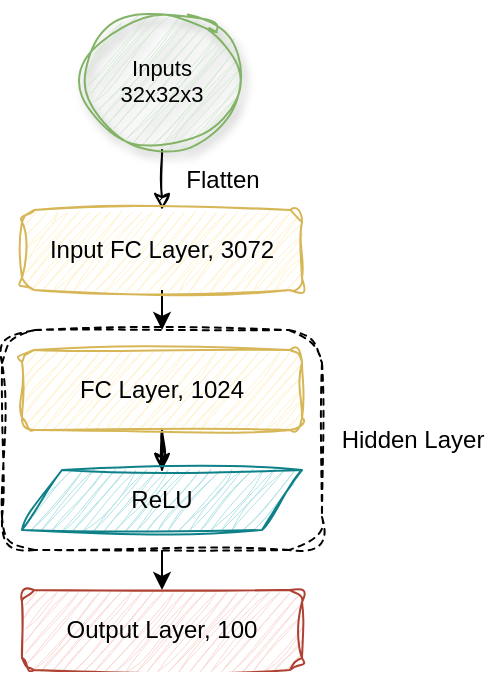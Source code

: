 <mxfile version="24.7.17" pages="6">
  <diagram name="Page-1" id="mhnzAAHJghrbsk7vaMki">
    <mxGraphModel dx="1434" dy="738" grid="1" gridSize="10" guides="1" tooltips="1" connect="1" arrows="1" fold="1" page="1" pageScale="1" pageWidth="827" pageHeight="1169" math="0" shadow="0">
      <root>
        <mxCell id="0" />
        <mxCell id="1" parent="0" />
        <mxCell id="brzPDGeTRpt98-VpQBwJ-2" style="edgeStyle=orthogonalEdgeStyle;rounded=0;orthogonalLoop=1;jettySize=auto;html=1;exitX=0.5;exitY=1;exitDx=0;exitDy=0;entryX=0.5;entryY=0;entryDx=0;entryDy=0;" edge="1" parent="1" source="O-0yg5kQhianNZ8MqX4f-13" target="O-0yg5kQhianNZ8MqX4f-4">
          <mxGeometry relative="1" as="geometry" />
        </mxCell>
        <mxCell id="O-0yg5kQhianNZ8MqX4f-13" value="" style="rounded=1;whiteSpace=wrap;html=1;dashed=1;sketch=1;curveFitting=1;jiggle=2;fillColor=none;" vertex="1" parent="1">
          <mxGeometry x="340" y="200" width="160" height="110" as="geometry" />
        </mxCell>
        <mxCell id="O-0yg5kQhianNZ8MqX4f-7" style="edgeStyle=orthogonalEdgeStyle;rounded=0;orthogonalLoop=1;jettySize=auto;html=1;exitX=0.5;exitY=1;exitDx=0;exitDy=0;entryX=0.5;entryY=0;entryDx=0;entryDy=0;sketch=1;curveFitting=1;jiggle=2;" edge="1" parent="1" source="O-0yg5kQhianNZ8MqX4f-1" target="O-0yg5kQhianNZ8MqX4f-2">
          <mxGeometry relative="1" as="geometry" />
        </mxCell>
        <mxCell id="O-0yg5kQhianNZ8MqX4f-1" value="&lt;font style=&quot;font-size: 11px;&quot;&gt;Inputs&lt;/font&gt;&lt;div style=&quot;font-size: 11px;&quot;&gt;&lt;font style=&quot;font-size: 11px;&quot;&gt;32x32x3&lt;/font&gt;&lt;/div&gt;" style="ellipse;whiteSpace=wrap;html=1;fillColor=#d5e8d4;strokeColor=#82b366;shadow=1;sketch=1;curveFitting=1;jiggle=2;" vertex="1" parent="1">
          <mxGeometry x="380" y="40" width="80" height="70" as="geometry" />
        </mxCell>
        <mxCell id="brzPDGeTRpt98-VpQBwJ-1" style="edgeStyle=orthogonalEdgeStyle;rounded=0;orthogonalLoop=1;jettySize=auto;html=1;exitX=0.5;exitY=1;exitDx=0;exitDy=0;entryX=0.5;entryY=0;entryDx=0;entryDy=0;" edge="1" parent="1" source="O-0yg5kQhianNZ8MqX4f-2" target="O-0yg5kQhianNZ8MqX4f-13">
          <mxGeometry relative="1" as="geometry" />
        </mxCell>
        <mxCell id="O-0yg5kQhianNZ8MqX4f-2" value="Input FC Layer,&amp;nbsp;&lt;span style=&quot;background-color: initial;&quot;&gt;3072&lt;/span&gt;" style="rounded=1;whiteSpace=wrap;html=1;fillColor=#fff2cc;strokeColor=#d6b656;glass=0;sketch=1;curveFitting=1;jiggle=2;" vertex="1" parent="1">
          <mxGeometry x="350" y="140" width="140" height="40" as="geometry" />
        </mxCell>
        <mxCell id="O-0yg5kQhianNZ8MqX4f-11" value="" style="edgeStyle=orthogonalEdgeStyle;rounded=0;orthogonalLoop=1;jettySize=auto;html=1;sketch=1;curveFitting=1;jiggle=2;" edge="1" parent="1" source="O-0yg5kQhianNZ8MqX4f-3" target="O-0yg5kQhianNZ8MqX4f-9">
          <mxGeometry relative="1" as="geometry" />
        </mxCell>
        <mxCell id="O-0yg5kQhianNZ8MqX4f-3" value="FC Layer,&amp;nbsp;&lt;span style=&quot;background-color: initial;&quot;&gt;1024&lt;/span&gt;" style="rounded=1;whiteSpace=wrap;html=1;fillColor=#fff2cc;strokeColor=#d6b656;sketch=1;curveFitting=1;jiggle=2;" vertex="1" parent="1">
          <mxGeometry x="350" y="210" width="140" height="40" as="geometry" />
        </mxCell>
        <mxCell id="O-0yg5kQhianNZ8MqX4f-4" value="Output Layer, 100" style="rounded=1;whiteSpace=wrap;html=1;fillColor=#fad9d5;strokeColor=#ae4132;sketch=1;curveFitting=1;jiggle=2;" vertex="1" parent="1">
          <mxGeometry x="350" y="330" width="140" height="40" as="geometry" />
        </mxCell>
        <mxCell id="O-0yg5kQhianNZ8MqX4f-8" value="Flatten" style="text;html=1;align=center;verticalAlign=middle;resizable=0;points=[];autosize=1;strokeColor=none;fillColor=none;sketch=1;curveFitting=1;jiggle=2;" vertex="1" parent="1">
          <mxGeometry x="420" y="110" width="60" height="30" as="geometry" />
        </mxCell>
        <mxCell id="O-0yg5kQhianNZ8MqX4f-9" value="ReLU" style="shape=parallelogram;perimeter=parallelogramPerimeter;whiteSpace=wrap;html=1;fixedSize=1;fillColor=#b0e3e6;strokeColor=#0e8088;sketch=1;curveFitting=1;jiggle=2;" vertex="1" parent="1">
          <mxGeometry x="350" y="270" width="140" height="30" as="geometry" />
        </mxCell>
        <mxCell id="sZHQ_H2IKZB3Rs4eO7yG-1" value="Hidden Layer" style="text;html=1;align=center;verticalAlign=middle;resizable=0;points=[];autosize=1;strokeColor=none;fillColor=none;" vertex="1" parent="1">
          <mxGeometry x="500" y="240" width="90" height="30" as="geometry" />
        </mxCell>
      </root>
    </mxGraphModel>
  </diagram>
  <diagram id="zuRc2rDxaZ6WVAi25zdo" name="Page-2">
    <mxGraphModel dx="1221" dy="725" grid="1" gridSize="10" guides="1" tooltips="1" connect="1" arrows="1" fold="1" page="1" pageScale="1" pageWidth="827" pageHeight="1169" math="0" shadow="0">
      <root>
        <mxCell id="0" />
        <mxCell id="1" parent="0" />
        <mxCell id="XhVnWk3iOjfRKKg5_4Ki-35" style="edgeStyle=orthogonalEdgeStyle;rounded=0;orthogonalLoop=1;jettySize=auto;html=1;exitX=0.5;exitY=1;exitDx=0;exitDy=0;entryX=0.5;entryY=0;entryDx=0;entryDy=0;" edge="1" parent="1" source="XhVnWk3iOjfRKKg5_4Ki-16" target="XhVnWk3iOjfRKKg5_4Ki-1">
          <mxGeometry relative="1" as="geometry" />
        </mxCell>
        <mxCell id="XhVnWk3iOjfRKKg5_4Ki-16" value="" style="rounded=1;whiteSpace=wrap;html=1;fillColor=none;dashed=1;dashPattern=8 8;sketch=1;curveFitting=1;jiggle=2;" vertex="1" parent="1">
          <mxGeometry x="330" y="330" width="180" height="180" as="geometry" />
        </mxCell>
        <mxCell id="XhVnWk3iOjfRKKg5_4Ki-23" value="" style="rounded=1;whiteSpace=wrap;html=1;fillColor=none;dashed=1;dashPattern=8 8;sketch=1;curveFitting=1;jiggle=2;" vertex="1" parent="1">
          <mxGeometry x="330" y="130" width="180" height="180" as="geometry" />
        </mxCell>
        <mxCell id="XhVnWk3iOjfRKKg5_4Ki-28" value="" style="edgeStyle=orthogonalEdgeStyle;rounded=0;orthogonalLoop=1;jettySize=auto;html=1;sketch=1;curveFitting=1;jiggle=2;" edge="1" parent="1" source="2IOwunykFNlBwdlOi-kW-3" target="XhVnWk3iOjfRKKg5_4Ki-23">
          <mxGeometry relative="1" as="geometry" />
        </mxCell>
        <mxCell id="2IOwunykFNlBwdlOi-kW-3" value="&lt;font style=&quot;font-size: 11px;&quot;&gt;Inputs&lt;/font&gt;&lt;div style=&quot;font-size: 11px;&quot;&gt;&lt;font style=&quot;font-size: 11px;&quot;&gt;32x32x3&lt;/font&gt;&lt;/div&gt;" style="ellipse;whiteSpace=wrap;html=1;fillColor=#d5e8d4;strokeColor=#82b366;shadow=1;sketch=1;curveFitting=1;jiggle=2;" vertex="1" parent="1">
          <mxGeometry x="380" y="30" width="80" height="70" as="geometry" />
        </mxCell>
        <mxCell id="2IOwunykFNlBwdlOi-kW-8" value="Output Layer, 100" style="rounded=1;whiteSpace=wrap;html=1;fillColor=#fad7ac;strokeColor=#b46504;sketch=1;curveFitting=1;jiggle=2;" vertex="1" parent="1">
          <mxGeometry x="350" y="730" width="140" height="40" as="geometry" />
        </mxCell>
        <mxCell id="urf6txy2-l8QIUBCMSN5-1" value="" style="rounded=1;whiteSpace=wrap;html=1;dashed=1;fillColor=none;sketch=1;curveFitting=1;jiggle=2;" vertex="1" parent="1">
          <mxGeometry x="340" y="340" width="160" height="110" as="geometry" />
        </mxCell>
        <mxCell id="urf6txy2-l8QIUBCMSN5-2" value="" style="edgeStyle=orthogonalEdgeStyle;rounded=0;orthogonalLoop=1;jettySize=auto;html=1;sketch=1;curveFitting=1;jiggle=2;" edge="1" parent="1" source="urf6txy2-l8QIUBCMSN5-3" target="urf6txy2-l8QIUBCMSN5-4">
          <mxGeometry relative="1" as="geometry" />
        </mxCell>
        <mxCell id="urf6txy2-l8QIUBCMSN5-3" value="Conv2D Layer" style="rounded=1;whiteSpace=wrap;html=1;fillColor=#dae8fc;strokeColor=#6c8ebf;sketch=1;curveFitting=1;jiggle=2;" vertex="1" parent="1">
          <mxGeometry x="350" y="350" width="140" height="40" as="geometry" />
        </mxCell>
        <mxCell id="XhVnWk3iOjfRKKg5_4Ki-15" value="" style="edgeStyle=orthogonalEdgeStyle;rounded=0;orthogonalLoop=1;jettySize=auto;html=1;entryX=0.5;entryY=0;entryDx=0;entryDy=0;sketch=1;curveFitting=1;jiggle=2;" edge="1" parent="1" source="urf6txy2-l8QIUBCMSN5-4" target="urf6txy2-l8QIUBCMSN5-5">
          <mxGeometry relative="1" as="geometry" />
        </mxCell>
        <mxCell id="urf6txy2-l8QIUBCMSN5-4" value="Tanh" style="shape=parallelogram;perimeter=parallelogramPerimeter;whiteSpace=wrap;html=1;fixedSize=1;fillColor=#b0e3e6;strokeColor=#0e8088;sketch=1;curveFitting=1;jiggle=2;" vertex="1" parent="1">
          <mxGeometry x="350" y="410" width="140" height="30" as="geometry" />
        </mxCell>
        <mxCell id="urf6txy2-l8QIUBCMSN5-5" value="Avg. Pooling" style="shape=hexagon;perimeter=hexagonPerimeter2;whiteSpace=wrap;html=1;fixedSize=1;fillColor=#fad9d5;strokeColor=#ae4132;sketch=1;curveFitting=1;jiggle=2;" vertex="1" parent="1">
          <mxGeometry x="350" y="470" width="140" height="30" as="geometry" />
        </mxCell>
        <mxCell id="XhVnWk3iOjfRKKg5_4Ki-5" value="" style="edgeStyle=orthogonalEdgeStyle;rounded=0;orthogonalLoop=1;jettySize=auto;html=1;sketch=1;curveFitting=1;jiggle=2;" edge="1" parent="1" source="XhVnWk3iOjfRKKg5_4Ki-1" target="XhVnWk3iOjfRKKg5_4Ki-3">
          <mxGeometry relative="1" as="geometry" />
        </mxCell>
        <mxCell id="XhVnWk3iOjfRKKg5_4Ki-1" value="FC Layer, 400" style="rounded=1;whiteSpace=wrap;html=1;fillColor=#fff2cc;strokeColor=#d6b656;glass=0;sketch=1;curveFitting=1;jiggle=2;" vertex="1" parent="1">
          <mxGeometry x="350" y="550" width="140" height="40" as="geometry" />
        </mxCell>
        <mxCell id="XhVnWk3iOjfRKKg5_4Ki-42" style="edgeStyle=orthogonalEdgeStyle;rounded=0;orthogonalLoop=1;jettySize=auto;html=1;exitX=0.5;exitY=1;exitDx=0;exitDy=0;entryX=0.5;entryY=0;entryDx=0;entryDy=0;" edge="1" parent="1" source="XhVnWk3iOjfRKKg5_4Ki-3" target="XhVnWk3iOjfRKKg5_4Ki-41">
          <mxGeometry relative="1" as="geometry" />
        </mxCell>
        <mxCell id="XhVnWk3iOjfRKKg5_4Ki-3" value="FC Layer, 120" style="rounded=1;whiteSpace=wrap;html=1;fillColor=#fff2cc;strokeColor=#d6b656;glass=0;sketch=1;curveFitting=1;jiggle=2;" vertex="1" parent="1">
          <mxGeometry x="350" y="610" width="140" height="40" as="geometry" />
        </mxCell>
        <mxCell id="XhVnWk3iOjfRKKg5_4Ki-17" value="" style="rounded=1;whiteSpace=wrap;html=1;dashed=1;fillColor=none;sketch=1;curveFitting=1;jiggle=2;" vertex="1" parent="1">
          <mxGeometry x="340" y="140" width="160" height="110" as="geometry" />
        </mxCell>
        <mxCell id="XhVnWk3iOjfRKKg5_4Ki-18" value="" style="edgeStyle=orthogonalEdgeStyle;rounded=0;orthogonalLoop=1;jettySize=auto;html=1;sketch=1;curveFitting=1;jiggle=2;" edge="1" parent="1" source="XhVnWk3iOjfRKKg5_4Ki-19" target="XhVnWk3iOjfRKKg5_4Ki-21">
          <mxGeometry relative="1" as="geometry" />
        </mxCell>
        <mxCell id="XhVnWk3iOjfRKKg5_4Ki-19" value="Conv2D Layer" style="rounded=1;whiteSpace=wrap;html=1;fillColor=#dae8fc;strokeColor=#6c8ebf;sketch=1;curveFitting=1;jiggle=2;" vertex="1" parent="1">
          <mxGeometry x="350" y="150" width="140" height="40" as="geometry" />
        </mxCell>
        <mxCell id="XhVnWk3iOjfRKKg5_4Ki-20" value="" style="edgeStyle=orthogonalEdgeStyle;rounded=0;orthogonalLoop=1;jettySize=auto;html=1;entryX=0.5;entryY=0;entryDx=0;entryDy=0;sketch=1;curveFitting=1;jiggle=2;" edge="1" parent="1" source="XhVnWk3iOjfRKKg5_4Ki-21" target="XhVnWk3iOjfRKKg5_4Ki-22">
          <mxGeometry relative="1" as="geometry" />
        </mxCell>
        <mxCell id="XhVnWk3iOjfRKKg5_4Ki-21" value="Tanh" style="shape=parallelogram;perimeter=parallelogramPerimeter;whiteSpace=wrap;html=1;fixedSize=1;fillColor=#b0e3e6;strokeColor=#0e8088;sketch=1;curveFitting=1;jiggle=2;" vertex="1" parent="1">
          <mxGeometry x="350" y="210" width="140" height="30" as="geometry" />
        </mxCell>
        <mxCell id="XhVnWk3iOjfRKKg5_4Ki-22" value="Avg. Pooling" style="shape=hexagon;perimeter=hexagonPerimeter2;whiteSpace=wrap;html=1;fixedSize=1;fillColor=#fad9d5;strokeColor=#ae4132;sketch=1;curveFitting=1;jiggle=2;" vertex="1" parent="1">
          <mxGeometry x="350" y="270" width="140" height="30" as="geometry" />
        </mxCell>
        <mxCell id="XhVnWk3iOjfRKKg5_4Ki-25" style="edgeStyle=orthogonalEdgeStyle;rounded=0;orthogonalLoop=1;jettySize=auto;html=1;exitX=0.5;exitY=1;exitDx=0;exitDy=0;sketch=1;curveFitting=1;jiggle=2;" edge="1" parent="1" source="XhVnWk3iOjfRKKg5_4Ki-23" target="XhVnWk3iOjfRKKg5_4Ki-16">
          <mxGeometry relative="1" as="geometry" />
        </mxCell>
        <mxCell id="XhVnWk3iOjfRKKg5_4Ki-36" value="Flatten" style="text;html=1;align=center;verticalAlign=middle;resizable=0;points=[];autosize=1;strokeColor=none;fillColor=none;" vertex="1" parent="1">
          <mxGeometry x="420" y="518" width="60" height="30" as="geometry" />
        </mxCell>
        <mxCell id="XhVnWk3iOjfRKKg5_4Ki-37" value="Kernel: 5x5&lt;div&gt;Filters: 6&lt;/div&gt;&lt;div&gt;Stride: 1&lt;br&gt;Padding: 0&lt;/div&gt;" style="text;html=1;align=center;verticalAlign=middle;resizable=0;points=[];autosize=1;fillColor=none;dashed=1;" vertex="1" parent="1">
          <mxGeometry x="530" y="185" width="80" height="70" as="geometry" />
        </mxCell>
        <mxCell id="XhVnWk3iOjfRKKg5_4Ki-38" value="14x14x6" style="text;html=1;align=center;verticalAlign=middle;resizable=0;points=[];autosize=1;fillColor=none;dashed=1;" vertex="1" parent="1">
          <mxGeometry x="235" y="205" width="70" height="30" as="geometry" />
        </mxCell>
        <mxCell id="XhVnWk3iOjfRKKg5_4Ki-39" value="5x5x16" style="text;html=1;align=center;verticalAlign=middle;resizable=0;points=[];autosize=1;fillColor=none;dashed=1;" vertex="1" parent="1">
          <mxGeometry x="240" y="410" width="60" height="30" as="geometry" />
        </mxCell>
        <mxCell id="XhVnWk3iOjfRKKg5_4Ki-40" value="Kernel: 5x5&lt;div&gt;Filters: 16&lt;/div&gt;&lt;div&gt;Stride: 1&lt;br&gt;Padding: 0&lt;/div&gt;" style="text;html=1;align=center;verticalAlign=middle;resizable=0;points=[];autosize=1;fillColor=none;dashed=1;" vertex="1" parent="1">
          <mxGeometry x="530" y="385" width="80" height="70" as="geometry" />
        </mxCell>
        <mxCell id="XhVnWk3iOjfRKKg5_4Ki-43" style="edgeStyle=orthogonalEdgeStyle;rounded=0;orthogonalLoop=1;jettySize=auto;html=1;exitX=0.5;exitY=1;exitDx=0;exitDy=0;entryX=0.5;entryY=0;entryDx=0;entryDy=0;" edge="1" parent="1" source="XhVnWk3iOjfRKKg5_4Ki-41" target="2IOwunykFNlBwdlOi-kW-8">
          <mxGeometry relative="1" as="geometry" />
        </mxCell>
        <mxCell id="XhVnWk3iOjfRKKg5_4Ki-41" value="FC Layer, 84" style="rounded=1;whiteSpace=wrap;html=1;fillColor=#fff2cc;strokeColor=#d6b656;glass=0;sketch=1;curveFitting=1;jiggle=2;" vertex="1" parent="1">
          <mxGeometry x="350" y="670" width="140" height="40" as="geometry" />
        </mxCell>
      </root>
    </mxGraphModel>
  </diagram>
  <diagram id="CmaxGMwuQwzftKCLlQi7" name="Page-3">
    <mxGraphModel dx="1221" dy="725" grid="1" gridSize="10" guides="1" tooltips="1" connect="1" arrows="1" fold="1" page="1" pageScale="1" pageWidth="827" pageHeight="1169" math="0" shadow="0">
      <root>
        <mxCell id="0" />
        <mxCell id="1" parent="0" />
        <mxCell id="408BmX71y01D9aSNj5J_-3" style="edgeStyle=orthogonalEdgeStyle;rounded=0;orthogonalLoop=1;jettySize=auto;html=1;exitX=0.5;exitY=1;exitDx=0;exitDy=0;entryX=0.5;entryY=0;entryDx=0;entryDy=0;" edge="1" parent="1" source="jOaeV7ecqRqm4AeN9VVK-1" target="jOaeV7ecqRqm4AeN9VVK-8">
          <mxGeometry relative="1" as="geometry" />
        </mxCell>
        <mxCell id="jOaeV7ecqRqm4AeN9VVK-1" value="" style="rounded=1;whiteSpace=wrap;html=1;dashed=1;sketch=1;curveFitting=1;jiggle=2;fillColor=none;strokeColor=#000000;" vertex="1" parent="1">
          <mxGeometry x="340" y="190" width="160" height="160" as="geometry" />
        </mxCell>
        <mxCell id="jOaeV7ecqRqm4AeN9VVK-2" style="edgeStyle=orthogonalEdgeStyle;rounded=0;orthogonalLoop=1;jettySize=auto;html=1;exitX=0.5;exitY=1;exitDx=0;exitDy=0;entryX=0.5;entryY=0;entryDx=0;entryDy=0;sketch=1;curveFitting=1;jiggle=2;" edge="1" parent="1" source="jOaeV7ecqRqm4AeN9VVK-3" target="jOaeV7ecqRqm4AeN9VVK-5">
          <mxGeometry relative="1" as="geometry" />
        </mxCell>
        <mxCell id="jOaeV7ecqRqm4AeN9VVK-3" value="&lt;font style=&quot;font-size: 11px;&quot;&gt;Inputs&lt;/font&gt;&lt;div style=&quot;font-size: 11px;&quot;&gt;&lt;font style=&quot;font-size: 11px;&quot;&gt;32x32x3&lt;/font&gt;&lt;/div&gt;" style="ellipse;whiteSpace=wrap;html=1;fillColor=#d5e8d4;strokeColor=#82b366;shadow=1;sketch=1;curveFitting=1;jiggle=2;" vertex="1" parent="1">
          <mxGeometry x="380" y="30" width="80" height="70" as="geometry" />
        </mxCell>
        <mxCell id="408BmX71y01D9aSNj5J_-2" style="edgeStyle=orthogonalEdgeStyle;rounded=0;orthogonalLoop=1;jettySize=auto;html=1;exitX=0.5;exitY=1;exitDx=0;exitDy=0;entryX=0.5;entryY=0;entryDx=0;entryDy=0;" edge="1" parent="1" source="jOaeV7ecqRqm4AeN9VVK-5" target="jOaeV7ecqRqm4AeN9VVK-1">
          <mxGeometry relative="1" as="geometry" />
        </mxCell>
        <mxCell id="jOaeV7ecqRqm4AeN9VVK-5" value="Input FC Layer,&amp;nbsp;&lt;span style=&quot;background-color: initial;&quot;&gt;3072&lt;/span&gt;" style="rounded=1;whiteSpace=wrap;html=1;fillColor=#fff2cc;strokeColor=#d6b656;glass=0;sketch=1;curveFitting=1;jiggle=2;" vertex="1" parent="1">
          <mxGeometry x="350" y="130" width="140" height="40" as="geometry" />
        </mxCell>
        <mxCell id="VV0DkNaMnrxJKYt13PkG-2" style="edgeStyle=orthogonalEdgeStyle;rounded=0;orthogonalLoop=1;jettySize=auto;html=1;exitX=0.5;exitY=1;exitDx=0;exitDy=0;entryX=0.5;entryY=0;entryDx=0;entryDy=0;" edge="1" parent="1" source="jOaeV7ecqRqm4AeN9VVK-7" target="VV0DkNaMnrxJKYt13PkG-1">
          <mxGeometry relative="1" as="geometry" />
        </mxCell>
        <mxCell id="jOaeV7ecqRqm4AeN9VVK-7" value="FC Layer,&amp;nbsp;&lt;span style=&quot;background-color: initial;&quot;&gt;768&lt;/span&gt;" style="rounded=1;whiteSpace=wrap;html=1;fillColor=#fff2cc;strokeColor=#d6b656;sketch=1;curveFitting=1;jiggle=2;" vertex="1" parent="1">
          <mxGeometry x="350" y="200" width="140" height="40" as="geometry" />
        </mxCell>
        <mxCell id="jOaeV7ecqRqm4AeN9VVK-8" value="Output Layer, 100" style="rounded=1;whiteSpace=wrap;html=1;fillColor=#fad7ac;strokeColor=#b46504;sketch=1;curveFitting=1;jiggle=2;" vertex="1" parent="1">
          <mxGeometry x="350" y="370" width="140" height="40" as="geometry" />
        </mxCell>
        <mxCell id="jOaeV7ecqRqm4AeN9VVK-9" value="Flatten" style="text;html=1;align=center;verticalAlign=middle;resizable=0;points=[];autosize=1;strokeColor=none;fillColor=none;sketch=1;curveFitting=1;jiggle=2;" vertex="1" parent="1">
          <mxGeometry x="420" y="100" width="60" height="30" as="geometry" />
        </mxCell>
        <mxCell id="jOaeV7ecqRqm4AeN9VVK-11" value="ReLU" style="shape=parallelogram;perimeter=parallelogramPerimeter;whiteSpace=wrap;html=1;fixedSize=1;fillColor=#b0e3e6;strokeColor=#0e8088;sketch=1;curveFitting=1;jiggle=2;" vertex="1" parent="1">
          <mxGeometry x="350" y="310" width="140" height="30" as="geometry" />
        </mxCell>
        <mxCell id="VV0DkNaMnrxJKYt13PkG-3" style="edgeStyle=orthogonalEdgeStyle;rounded=0;orthogonalLoop=1;jettySize=auto;html=1;exitX=0.5;exitY=1;exitDx=0;exitDy=0;entryX=0.5;entryY=0;entryDx=0;entryDy=0;" edge="1" parent="1" source="VV0DkNaMnrxJKYt13PkG-1" target="jOaeV7ecqRqm4AeN9VVK-11">
          <mxGeometry relative="1" as="geometry" />
        </mxCell>
        <mxCell id="VV0DkNaMnrxJKYt13PkG-1" value="Batch Norm" style="shape=hexagon;perimeter=hexagonPerimeter2;whiteSpace=wrap;html=1;fixedSize=1;fillColor=#fad9d5;strokeColor=#ae4132;sketch=1;curveFitting=1;jiggle=2;" vertex="1" parent="1">
          <mxGeometry x="350" y="260" width="140" height="30" as="geometry" />
        </mxCell>
        <mxCell id="rfQE2Aaf7MoOVti5jIdt-1" value="Hidden Layer" style="text;html=1;align=center;verticalAlign=middle;resizable=0;points=[];autosize=1;strokeColor=none;fillColor=none;" vertex="1" parent="1">
          <mxGeometry x="500" y="255" width="90" height="30" as="geometry" />
        </mxCell>
      </root>
    </mxGraphModel>
  </diagram>
  <diagram id="EIDM0sQ17pCo_LnPxwKx" name="Page-4">
    <mxGraphModel dx="1221" dy="725" grid="1" gridSize="10" guides="1" tooltips="1" connect="1" arrows="1" fold="1" page="1" pageScale="1" pageWidth="827" pageHeight="1169" math="0" shadow="0">
      <root>
        <mxCell id="0" />
        <mxCell id="1" parent="0" />
        <mxCell id="L5jsfElqeeYmg9VJ02hE-2" style="edgeStyle=orthogonalEdgeStyle;rounded=0;orthogonalLoop=1;jettySize=auto;html=1;exitX=0.5;exitY=1;exitDx=0;exitDy=0;entryX=0.5;entryY=0;entryDx=0;entryDy=0;" edge="1" parent="1" source="x5fziaTO1QeqdSN_pGc7-5" target="x5fziaTO1QeqdSN_pGc7-17">
          <mxGeometry relative="1" as="geometry" />
        </mxCell>
        <mxCell id="x5fziaTO1QeqdSN_pGc7-5" value="&lt;font style=&quot;font-size: 11px;&quot;&gt;Inputs&lt;/font&gt;&lt;div style=&quot;font-size: 11px;&quot;&gt;&lt;font style=&quot;font-size: 11px;&quot;&gt;32x32x3&lt;/font&gt;&lt;/div&gt;" style="ellipse;whiteSpace=wrap;html=1;fillColor=#d5e8d4;strokeColor=#82b366;shadow=1;sketch=1;curveFitting=1;jiggle=2;" vertex="1" parent="1">
          <mxGeometry x="380" y="30" width="80" height="70" as="geometry" />
        </mxCell>
        <mxCell id="x5fziaTO1QeqdSN_pGc7-6" value="Output Layer, 100" style="rounded=1;whiteSpace=wrap;html=1;fillColor=#fad7ac;strokeColor=#b46504;sketch=1;curveFitting=1;jiggle=2;" vertex="1" parent="1">
          <mxGeometry x="350" y="770" width="140" height="40" as="geometry" />
        </mxCell>
        <mxCell id="x5fziaTO1QeqdSN_pGc7-13" value="" style="edgeStyle=orthogonalEdgeStyle;rounded=0;orthogonalLoop=1;jettySize=auto;html=1;sketch=1;curveFitting=1;jiggle=2;" edge="1" parent="1" source="x5fziaTO1QeqdSN_pGc7-14" target="x5fziaTO1QeqdSN_pGc7-16">
          <mxGeometry relative="1" as="geometry" />
        </mxCell>
        <mxCell id="x5fziaTO1QeqdSN_pGc7-14" value="FC Layer, 400" style="rounded=1;whiteSpace=wrap;html=1;fillColor=#fff2cc;strokeColor=#d6b656;glass=0;sketch=1;curveFitting=1;jiggle=2;" vertex="1" parent="1">
          <mxGeometry x="350" y="590" width="140" height="40" as="geometry" />
        </mxCell>
        <mxCell id="x5fziaTO1QeqdSN_pGc7-15" style="edgeStyle=orthogonalEdgeStyle;rounded=0;orthogonalLoop=1;jettySize=auto;html=1;exitX=0.5;exitY=1;exitDx=0;exitDy=0;entryX=0.5;entryY=0;entryDx=0;entryDy=0;" edge="1" parent="1" source="x5fziaTO1QeqdSN_pGc7-16" target="x5fziaTO1QeqdSN_pGc7-30">
          <mxGeometry relative="1" as="geometry" />
        </mxCell>
        <mxCell id="x5fziaTO1QeqdSN_pGc7-16" value="FC Layer, 120" style="rounded=1;whiteSpace=wrap;html=1;fillColor=#fff2cc;strokeColor=#d6b656;glass=0;sketch=1;curveFitting=1;jiggle=2;" vertex="1" parent="1">
          <mxGeometry x="350" y="650" width="140" height="40" as="geometry" />
        </mxCell>
        <mxCell id="x5fziaTO1QeqdSN_pGc7-17" value="" style="rounded=1;whiteSpace=wrap;html=1;dashed=1;fillColor=none;sketch=1;curveFitting=1;jiggle=2;" vertex="1" parent="1">
          <mxGeometry x="340" y="120" width="160" height="160" as="geometry" />
        </mxCell>
        <mxCell id="6Fke0-J4ZHX48T0b_KKR-1" style="edgeStyle=orthogonalEdgeStyle;rounded=0;orthogonalLoop=1;jettySize=auto;html=1;exitX=0.5;exitY=1;exitDx=0;exitDy=0;entryX=0.5;entryY=0;entryDx=0;entryDy=0;" edge="1" parent="1" source="x5fziaTO1QeqdSN_pGc7-19" target="gazTsgRr4duk3_bsm2q2-2">
          <mxGeometry relative="1" as="geometry" />
        </mxCell>
        <mxCell id="x5fziaTO1QeqdSN_pGc7-19" value="Conv2D Layer" style="rounded=1;whiteSpace=wrap;html=1;fillColor=#dae8fc;strokeColor=#6c8ebf;sketch=1;curveFitting=1;jiggle=2;" vertex="1" parent="1">
          <mxGeometry x="350" y="130" width="140" height="40" as="geometry" />
        </mxCell>
        <mxCell id="x5fziaTO1QeqdSN_pGc7-20" value="" style="edgeStyle=orthogonalEdgeStyle;rounded=0;orthogonalLoop=1;jettySize=auto;html=1;entryX=0.5;entryY=0;entryDx=0;entryDy=0;sketch=1;curveFitting=1;jiggle=2;" edge="1" parent="1" source="x5fziaTO1QeqdSN_pGc7-21" target="x5fziaTO1QeqdSN_pGc7-22">
          <mxGeometry relative="1" as="geometry" />
        </mxCell>
        <mxCell id="x5fziaTO1QeqdSN_pGc7-21" value="Tanh" style="shape=parallelogram;perimeter=parallelogramPerimeter;whiteSpace=wrap;html=1;fixedSize=1;fillColor=#b0e3e6;strokeColor=#0e8088;sketch=1;curveFitting=1;jiggle=2;" vertex="1" parent="1">
          <mxGeometry x="350" y="235" width="140" height="30" as="geometry" />
        </mxCell>
        <mxCell id="6Fke0-J4ZHX48T0b_KKR-14" style="edgeStyle=orthogonalEdgeStyle;rounded=0;orthogonalLoop=1;jettySize=auto;html=1;exitX=0.5;exitY=1;exitDx=0;exitDy=0;entryX=0.5;entryY=0;entryDx=0;entryDy=0;" edge="1" parent="1" source="x5fziaTO1QeqdSN_pGc7-22" target="6Fke0-J4ZHX48T0b_KKR-6">
          <mxGeometry relative="1" as="geometry" />
        </mxCell>
        <mxCell id="x5fziaTO1QeqdSN_pGc7-22" value="Avg. Pooling" style="shape=hexagon;perimeter=hexagonPerimeter2;whiteSpace=wrap;html=1;fixedSize=1;fillColor=#fad9d5;strokeColor=#ae4132;sketch=1;curveFitting=1;jiggle=2;" vertex="1" parent="1">
          <mxGeometry x="350" y="300" width="140" height="30" as="geometry" />
        </mxCell>
        <mxCell id="x5fziaTO1QeqdSN_pGc7-24" value="Flatten" style="text;html=1;align=center;verticalAlign=middle;resizable=0;points=[];autosize=1;strokeColor=none;fillColor=none;" vertex="1" parent="1">
          <mxGeometry x="420" y="554.5" width="60" height="30" as="geometry" />
        </mxCell>
        <mxCell id="x5fziaTO1QeqdSN_pGc7-25" value="Kernel: 5x5&lt;div&gt;Filters: 6&lt;/div&gt;&lt;div&gt;Stride: 1&lt;br&gt;Padding: 0&lt;/div&gt;" style="text;html=1;align=center;verticalAlign=middle;resizable=0;points=[];autosize=1;fillColor=none;dashed=1;" vertex="1" parent="1">
          <mxGeometry x="510" y="165" width="80" height="70" as="geometry" />
        </mxCell>
        <mxCell id="x5fziaTO1QeqdSN_pGc7-26" value="14x14x6" style="text;html=1;align=center;verticalAlign=middle;resizable=0;points=[];autosize=1;fillColor=none;dashed=1;" vertex="1" parent="1">
          <mxGeometry x="260" y="205" width="70" height="30" as="geometry" />
        </mxCell>
        <mxCell id="x5fziaTO1QeqdSN_pGc7-29" style="edgeStyle=orthogonalEdgeStyle;rounded=0;orthogonalLoop=1;jettySize=auto;html=1;exitX=0.5;exitY=1;exitDx=0;exitDy=0;entryX=0.5;entryY=0;entryDx=0;entryDy=0;" edge="1" parent="1" source="x5fziaTO1QeqdSN_pGc7-30" target="x5fziaTO1QeqdSN_pGc7-6">
          <mxGeometry relative="1" as="geometry" />
        </mxCell>
        <mxCell id="x5fziaTO1QeqdSN_pGc7-30" value="FC Layer, 84" style="rounded=1;whiteSpace=wrap;html=1;fillColor=#fff2cc;strokeColor=#d6b656;glass=0;sketch=1;curveFitting=1;jiggle=2;" vertex="1" parent="1">
          <mxGeometry x="350" y="710" width="140" height="40" as="geometry" />
        </mxCell>
        <mxCell id="6Fke0-J4ZHX48T0b_KKR-2" style="edgeStyle=orthogonalEdgeStyle;rounded=0;orthogonalLoop=1;jettySize=auto;html=1;exitX=0.5;exitY=1;exitDx=0;exitDy=0;entryX=0.5;entryY=0;entryDx=0;entryDy=0;" edge="1" parent="1" source="gazTsgRr4duk3_bsm2q2-2" target="x5fziaTO1QeqdSN_pGc7-21">
          <mxGeometry relative="1" as="geometry" />
        </mxCell>
        <mxCell id="gazTsgRr4duk3_bsm2q2-2" value="Batch Norm" style="shape=hexagon;perimeter=hexagonPerimeter2;whiteSpace=wrap;html=1;fixedSize=1;fillColor=#fad9d5;strokeColor=#ae4132;sketch=1;curveFitting=1;jiggle=2;" vertex="1" parent="1">
          <mxGeometry x="350" y="185" width="140" height="30" as="geometry" />
        </mxCell>
        <mxCell id="6Fke0-J4ZHX48T0b_KKR-4" value="" style="rounded=1;whiteSpace=wrap;html=1;dashed=1;fillColor=none;sketch=1;curveFitting=1;jiggle=2;" vertex="1" parent="1">
          <mxGeometry x="340" y="350" width="160" height="160" as="geometry" />
        </mxCell>
        <mxCell id="6Fke0-J4ZHX48T0b_KKR-5" style="edgeStyle=orthogonalEdgeStyle;rounded=0;orthogonalLoop=1;jettySize=auto;html=1;exitX=0.5;exitY=1;exitDx=0;exitDy=0;entryX=0.5;entryY=0;entryDx=0;entryDy=0;" edge="1" parent="1" source="6Fke0-J4ZHX48T0b_KKR-6" target="6Fke0-J4ZHX48T0b_KKR-13">
          <mxGeometry relative="1" as="geometry" />
        </mxCell>
        <mxCell id="6Fke0-J4ZHX48T0b_KKR-6" value="Conv2D Layer" style="rounded=1;whiteSpace=wrap;html=1;fillColor=#dae8fc;strokeColor=#6c8ebf;sketch=1;curveFitting=1;jiggle=2;" vertex="1" parent="1">
          <mxGeometry x="350" y="360" width="140" height="40" as="geometry" />
        </mxCell>
        <mxCell id="6Fke0-J4ZHX48T0b_KKR-7" value="" style="edgeStyle=orthogonalEdgeStyle;rounded=0;orthogonalLoop=1;jettySize=auto;html=1;entryX=0.5;entryY=0;entryDx=0;entryDy=0;sketch=1;curveFitting=1;jiggle=2;" edge="1" parent="1" source="6Fke0-J4ZHX48T0b_KKR-8" target="6Fke0-J4ZHX48T0b_KKR-9">
          <mxGeometry relative="1" as="geometry" />
        </mxCell>
        <mxCell id="6Fke0-J4ZHX48T0b_KKR-8" value="Tanh" style="shape=parallelogram;perimeter=parallelogramPerimeter;whiteSpace=wrap;html=1;fixedSize=1;fillColor=#b0e3e6;strokeColor=#0e8088;sketch=1;curveFitting=1;jiggle=2;" vertex="1" parent="1">
          <mxGeometry x="350" y="465" width="140" height="30" as="geometry" />
        </mxCell>
        <mxCell id="L5jsfElqeeYmg9VJ02hE-1" style="edgeStyle=orthogonalEdgeStyle;rounded=0;orthogonalLoop=1;jettySize=auto;html=1;exitX=0.5;exitY=1;exitDx=0;exitDy=0;entryX=0.5;entryY=0;entryDx=0;entryDy=0;" edge="1" parent="1" source="6Fke0-J4ZHX48T0b_KKR-9" target="x5fziaTO1QeqdSN_pGc7-14">
          <mxGeometry relative="1" as="geometry" />
        </mxCell>
        <mxCell id="6Fke0-J4ZHX48T0b_KKR-9" value="Avg. Pooling" style="shape=hexagon;perimeter=hexagonPerimeter2;whiteSpace=wrap;html=1;fixedSize=1;fillColor=#fad9d5;strokeColor=#ae4132;sketch=1;curveFitting=1;jiggle=2;" vertex="1" parent="1">
          <mxGeometry x="350" y="524.5" width="140" height="30" as="geometry" />
        </mxCell>
        <mxCell id="6Fke0-J4ZHX48T0b_KKR-10" value="Kernel: 5x5&lt;div&gt;Filters: 16&lt;/div&gt;&lt;div&gt;Stride: 1&lt;br&gt;Padding: 0&lt;/div&gt;" style="text;html=1;align=center;verticalAlign=middle;resizable=0;points=[];autosize=1;fillColor=none;dashed=1;" vertex="1" parent="1">
          <mxGeometry x="510" y="395" width="80" height="70" as="geometry" />
        </mxCell>
        <mxCell id="6Fke0-J4ZHX48T0b_KKR-11" value="5x5x16" style="text;html=1;align=center;verticalAlign=middle;resizable=0;points=[];autosize=1;fillColor=none;dashed=1;" vertex="1" parent="1">
          <mxGeometry x="270" y="415" width="60" height="30" as="geometry" />
        </mxCell>
        <mxCell id="6Fke0-J4ZHX48T0b_KKR-12" style="edgeStyle=orthogonalEdgeStyle;rounded=0;orthogonalLoop=1;jettySize=auto;html=1;exitX=0.5;exitY=1;exitDx=0;exitDy=0;entryX=0.5;entryY=0;entryDx=0;entryDy=0;" edge="1" parent="1" source="6Fke0-J4ZHX48T0b_KKR-13" target="6Fke0-J4ZHX48T0b_KKR-8">
          <mxGeometry relative="1" as="geometry" />
        </mxCell>
        <mxCell id="6Fke0-J4ZHX48T0b_KKR-13" value="Batch Norm" style="shape=hexagon;perimeter=hexagonPerimeter2;whiteSpace=wrap;html=1;fixedSize=1;fillColor=#fad9d5;strokeColor=#ae4132;sketch=1;curveFitting=1;jiggle=2;" vertex="1" parent="1">
          <mxGeometry x="350" y="415" width="140" height="30" as="geometry" />
        </mxCell>
      </root>
    </mxGraphModel>
  </diagram>
  <diagram id="BrgRCPmT1KN3mOIb-dYy" name="Page-5">
    <mxGraphModel dx="1221" dy="725" grid="1" gridSize="10" guides="1" tooltips="1" connect="1" arrows="1" fold="1" page="1" pageScale="1" pageWidth="827" pageHeight="1169" math="0" shadow="0">
      <root>
        <mxCell id="0" />
        <mxCell id="1" parent="0" />
        <mxCell id="TFpsL-V1HZYDbfXuSaT9-3" style="edgeStyle=orthogonalEdgeStyle;rounded=0;orthogonalLoop=1;jettySize=auto;html=1;exitX=0.5;exitY=1;exitDx=0;exitDy=0;entryX=0.5;entryY=0;entryDx=0;entryDy=0;" edge="1" parent="1" source="z33MWp9mNh7eNpvnp5NN-1" target="TFpsL-V1HZYDbfXuSaT9-1">
          <mxGeometry relative="1" as="geometry" />
        </mxCell>
        <mxCell id="z33MWp9mNh7eNpvnp5NN-1" value="" style="rounded=1;whiteSpace=wrap;html=1;dashed=1;sketch=1;curveFitting=1;jiggle=2;fillColor=none;" vertex="1" parent="1">
          <mxGeometry x="340" y="190" width="160" height="160" as="geometry" />
        </mxCell>
        <mxCell id="z33MWp9mNh7eNpvnp5NN-2" style="edgeStyle=orthogonalEdgeStyle;rounded=0;orthogonalLoop=1;jettySize=auto;html=1;exitX=0.5;exitY=1;exitDx=0;exitDy=0;entryX=0.5;entryY=0;entryDx=0;entryDy=0;sketch=1;curveFitting=1;jiggle=2;" edge="1" parent="1" source="z33MWp9mNh7eNpvnp5NN-3" target="z33MWp9mNh7eNpvnp5NN-5">
          <mxGeometry relative="1" as="geometry" />
        </mxCell>
        <mxCell id="z33MWp9mNh7eNpvnp5NN-3" value="&lt;font style=&quot;font-size: 11px;&quot;&gt;Inputs&lt;/font&gt;&lt;div style=&quot;font-size: 11px;&quot;&gt;&lt;font style=&quot;font-size: 11px;&quot;&gt;32x32x3&lt;/font&gt;&lt;/div&gt;" style="ellipse;whiteSpace=wrap;html=1;fillColor=#d5e8d4;strokeColor=#82b366;shadow=1;sketch=1;curveFitting=1;jiggle=2;" vertex="1" parent="1">
          <mxGeometry x="380" y="30" width="80" height="70" as="geometry" />
        </mxCell>
        <mxCell id="z33MWp9mNh7eNpvnp5NN-28" style="edgeStyle=orthogonalEdgeStyle;rounded=0;orthogonalLoop=1;jettySize=auto;html=1;exitX=0.5;exitY=1;exitDx=0;exitDy=0;entryX=0.5;entryY=0;entryDx=0;entryDy=0;" edge="1" parent="1" source="z33MWp9mNh7eNpvnp5NN-5" target="z33MWp9mNh7eNpvnp5NN-1">
          <mxGeometry relative="1" as="geometry" />
        </mxCell>
        <mxCell id="z33MWp9mNh7eNpvnp5NN-5" value="Input FC Layer,&amp;nbsp;&lt;span style=&quot;background-color: initial;&quot;&gt;3072&lt;/span&gt;" style="rounded=1;whiteSpace=wrap;html=1;fillColor=#fff2cc;strokeColor=#d6b656;glass=0;sketch=1;curveFitting=1;jiggle=2;" vertex="1" parent="1">
          <mxGeometry x="350" y="130" width="140" height="40" as="geometry" />
        </mxCell>
        <mxCell id="z33MWp9mNh7eNpvnp5NN-6" style="edgeStyle=orthogonalEdgeStyle;rounded=0;orthogonalLoop=1;jettySize=auto;html=1;exitX=0.5;exitY=1;exitDx=0;exitDy=0;entryX=0.5;entryY=0;entryDx=0;entryDy=0;" edge="1" parent="1" source="z33MWp9mNh7eNpvnp5NN-7" target="z33MWp9mNh7eNpvnp5NN-13">
          <mxGeometry relative="1" as="geometry" />
        </mxCell>
        <mxCell id="z33MWp9mNh7eNpvnp5NN-7" value="FC Layer,&amp;nbsp;&lt;span style=&quot;background-color: initial;&quot;&gt;1536&lt;/span&gt;" style="rounded=1;whiteSpace=wrap;html=1;fillColor=#fff2cc;strokeColor=#d6b656;sketch=1;curveFitting=1;jiggle=2;" vertex="1" parent="1">
          <mxGeometry x="350" y="200" width="140" height="40" as="geometry" />
        </mxCell>
        <mxCell id="z33MWp9mNh7eNpvnp5NN-8" value="Output Layer, 100" style="rounded=1;whiteSpace=wrap;html=1;fillColor=#fad7ac;strokeColor=#b46504;sketch=1;curveFitting=1;jiggle=2;" vertex="1" parent="1">
          <mxGeometry x="350" y="880" width="140" height="40" as="geometry" />
        </mxCell>
        <mxCell id="z33MWp9mNh7eNpvnp5NN-9" value="Flatten" style="text;html=1;align=center;verticalAlign=middle;resizable=0;points=[];autosize=1;strokeColor=none;fillColor=none;sketch=1;curveFitting=1;jiggle=2;" vertex="1" parent="1">
          <mxGeometry x="420" y="100" width="60" height="30" as="geometry" />
        </mxCell>
        <mxCell id="z33MWp9mNh7eNpvnp5NN-11" value="LeakyReLU" style="shape=parallelogram;perimeter=parallelogramPerimeter;whiteSpace=wrap;html=1;fixedSize=1;fillColor=#b0e3e6;strokeColor=#0e8088;sketch=1;curveFitting=1;jiggle=2;" vertex="1" parent="1">
          <mxGeometry x="350" y="310" width="140" height="30" as="geometry" />
        </mxCell>
        <mxCell id="z33MWp9mNh7eNpvnp5NN-12" style="edgeStyle=orthogonalEdgeStyle;rounded=0;orthogonalLoop=1;jettySize=auto;html=1;exitX=0.5;exitY=1;exitDx=0;exitDy=0;entryX=0.5;entryY=0;entryDx=0;entryDy=0;" edge="1" parent="1" source="z33MWp9mNh7eNpvnp5NN-13" target="z33MWp9mNh7eNpvnp5NN-11">
          <mxGeometry relative="1" as="geometry" />
        </mxCell>
        <mxCell id="z33MWp9mNh7eNpvnp5NN-13" value="Batch Norm" style="shape=hexagon;perimeter=hexagonPerimeter2;whiteSpace=wrap;html=1;fixedSize=1;fillColor=#fad9d5;strokeColor=#ae4132;sketch=1;curveFitting=1;jiggle=2;" vertex="1" parent="1">
          <mxGeometry x="350" y="260" width="140" height="30" as="geometry" />
        </mxCell>
        <mxCell id="TFpsL-V1HZYDbfXuSaT9-5" style="edgeStyle=orthogonalEdgeStyle;rounded=0;orthogonalLoop=1;jettySize=auto;html=1;exitX=0.5;exitY=1;exitDx=0;exitDy=0;entryX=0.5;entryY=0;entryDx=0;entryDy=0;" edge="1" parent="1" source="z33MWp9mNh7eNpvnp5NN-14" target="TFpsL-V1HZYDbfXuSaT9-4">
          <mxGeometry relative="1" as="geometry" />
        </mxCell>
        <mxCell id="z33MWp9mNh7eNpvnp5NN-14" value="" style="rounded=1;whiteSpace=wrap;html=1;dashed=1;sketch=1;curveFitting=1;jiggle=2;fillColor=none;" vertex="1" parent="1">
          <mxGeometry x="340" y="420" width="160" height="160" as="geometry" />
        </mxCell>
        <mxCell id="z33MWp9mNh7eNpvnp5NN-15" style="edgeStyle=orthogonalEdgeStyle;rounded=0;orthogonalLoop=1;jettySize=auto;html=1;exitX=0.5;exitY=1;exitDx=0;exitDy=0;entryX=0.5;entryY=0;entryDx=0;entryDy=0;" edge="1" parent="1" source="z33MWp9mNh7eNpvnp5NN-16" target="z33MWp9mNh7eNpvnp5NN-19">
          <mxGeometry relative="1" as="geometry" />
        </mxCell>
        <mxCell id="z33MWp9mNh7eNpvnp5NN-16" value="FC Layer,&amp;nbsp;&lt;span style=&quot;background-color: initial;&quot;&gt;768&lt;/span&gt;" style="rounded=1;whiteSpace=wrap;html=1;fillColor=#fff2cc;strokeColor=#d6b656;sketch=1;curveFitting=1;jiggle=2;" vertex="1" parent="1">
          <mxGeometry x="350" y="430" width="140" height="40" as="geometry" />
        </mxCell>
        <mxCell id="z33MWp9mNh7eNpvnp5NN-17" value="LeakyReLU" style="shape=parallelogram;perimeter=parallelogramPerimeter;whiteSpace=wrap;html=1;fixedSize=1;fillColor=#b0e3e6;strokeColor=#0e8088;sketch=1;curveFitting=1;jiggle=2;" vertex="1" parent="1">
          <mxGeometry x="350" y="540" width="140" height="30" as="geometry" />
        </mxCell>
        <mxCell id="z33MWp9mNh7eNpvnp5NN-18" style="edgeStyle=orthogonalEdgeStyle;rounded=0;orthogonalLoop=1;jettySize=auto;html=1;exitX=0.5;exitY=1;exitDx=0;exitDy=0;entryX=0.5;entryY=0;entryDx=0;entryDy=0;" edge="1" parent="1" source="z33MWp9mNh7eNpvnp5NN-19" target="z33MWp9mNh7eNpvnp5NN-17">
          <mxGeometry relative="1" as="geometry" />
        </mxCell>
        <mxCell id="z33MWp9mNh7eNpvnp5NN-19" value="Batch Norm" style="shape=hexagon;perimeter=hexagonPerimeter2;whiteSpace=wrap;html=1;fixedSize=1;fillColor=#fad9d5;strokeColor=#ae4132;sketch=1;curveFitting=1;jiggle=2;" vertex="1" parent="1">
          <mxGeometry x="350" y="490" width="140" height="30" as="geometry" />
        </mxCell>
        <mxCell id="TFpsL-V1HZYDbfXuSaT9-9" style="edgeStyle=orthogonalEdgeStyle;rounded=0;orthogonalLoop=1;jettySize=auto;html=1;exitX=0.5;exitY=1;exitDx=0;exitDy=0;entryX=0.5;entryY=0;entryDx=0;entryDy=0;" edge="1" parent="1" source="z33MWp9mNh7eNpvnp5NN-20" target="TFpsL-V1HZYDbfXuSaT9-7">
          <mxGeometry relative="1" as="geometry" />
        </mxCell>
        <mxCell id="z33MWp9mNh7eNpvnp5NN-20" value="" style="rounded=1;whiteSpace=wrap;html=1;dashed=1;sketch=1;curveFitting=1;jiggle=2;fillColor=none;" vertex="1" parent="1">
          <mxGeometry x="340" y="650" width="160" height="160" as="geometry" />
        </mxCell>
        <mxCell id="z33MWp9mNh7eNpvnp5NN-21" style="edgeStyle=orthogonalEdgeStyle;rounded=0;orthogonalLoop=1;jettySize=auto;html=1;exitX=0.5;exitY=1;exitDx=0;exitDy=0;entryX=0.5;entryY=0;entryDx=0;entryDy=0;" edge="1" parent="1" source="z33MWp9mNh7eNpvnp5NN-22" target="z33MWp9mNh7eNpvnp5NN-25">
          <mxGeometry relative="1" as="geometry" />
        </mxCell>
        <mxCell id="z33MWp9mNh7eNpvnp5NN-22" value="FC Layer,&amp;nbsp;&lt;span style=&quot;background-color: initial;&quot;&gt;256&lt;/span&gt;" style="rounded=1;whiteSpace=wrap;html=1;fillColor=#fff2cc;strokeColor=#d6b656;sketch=1;curveFitting=1;jiggle=2;" vertex="1" parent="1">
          <mxGeometry x="350" y="660" width="140" height="40" as="geometry" />
        </mxCell>
        <mxCell id="z33MWp9mNh7eNpvnp5NN-23" value="LeakyReLU" style="shape=parallelogram;perimeter=parallelogramPerimeter;whiteSpace=wrap;html=1;fixedSize=1;fillColor=#b0e3e6;strokeColor=#0e8088;sketch=1;curveFitting=1;jiggle=2;" vertex="1" parent="1">
          <mxGeometry x="350" y="770" width="140" height="30" as="geometry" />
        </mxCell>
        <mxCell id="z33MWp9mNh7eNpvnp5NN-24" style="edgeStyle=orthogonalEdgeStyle;rounded=0;orthogonalLoop=1;jettySize=auto;html=1;exitX=0.5;exitY=1;exitDx=0;exitDy=0;entryX=0.5;entryY=0;entryDx=0;entryDy=0;" edge="1" parent="1" source="z33MWp9mNh7eNpvnp5NN-25" target="z33MWp9mNh7eNpvnp5NN-23">
          <mxGeometry relative="1" as="geometry" />
        </mxCell>
        <mxCell id="z33MWp9mNh7eNpvnp5NN-25" value="Batch Norm" style="shape=hexagon;perimeter=hexagonPerimeter2;whiteSpace=wrap;html=1;fixedSize=1;fillColor=#fad9d5;strokeColor=#ae4132;sketch=1;curveFitting=1;jiggle=2;" vertex="1" parent="1">
          <mxGeometry x="350" y="720" width="140" height="30" as="geometry" />
        </mxCell>
        <mxCell id="TFpsL-V1HZYDbfXuSaT9-2" style="edgeStyle=orthogonalEdgeStyle;rounded=0;orthogonalLoop=1;jettySize=auto;html=1;exitX=0.5;exitY=1;exitDx=0;exitDy=0;entryX=0.5;entryY=0;entryDx=0;entryDy=0;" edge="1" parent="1" source="TFpsL-V1HZYDbfXuSaT9-1" target="z33MWp9mNh7eNpvnp5NN-14">
          <mxGeometry relative="1" as="geometry" />
        </mxCell>
        <mxCell id="TFpsL-V1HZYDbfXuSaT9-1" value="Dropout: 20%" style="shape=parallelogram;perimeter=parallelogramPerimeter;whiteSpace=wrap;html=1;fixedSize=1;fillColor=#dae8fc;strokeColor=#6c8ebf;sketch=1;curveFitting=1;jiggle=2;" vertex="1" parent="1">
          <mxGeometry x="350" y="370" width="140" height="30" as="geometry" />
        </mxCell>
        <mxCell id="TFpsL-V1HZYDbfXuSaT9-6" style="edgeStyle=orthogonalEdgeStyle;rounded=0;orthogonalLoop=1;jettySize=auto;html=1;exitX=0.5;exitY=1;exitDx=0;exitDy=0;entryX=0.5;entryY=0;entryDx=0;entryDy=0;" edge="1" parent="1" source="TFpsL-V1HZYDbfXuSaT9-4" target="z33MWp9mNh7eNpvnp5NN-20">
          <mxGeometry relative="1" as="geometry" />
        </mxCell>
        <mxCell id="TFpsL-V1HZYDbfXuSaT9-4" value="Dropout: 20%" style="shape=parallelogram;perimeter=parallelogramPerimeter;whiteSpace=wrap;html=1;fixedSize=1;fillColor=#dae8fc;strokeColor=#6c8ebf;sketch=1;curveFitting=1;jiggle=2;" vertex="1" parent="1">
          <mxGeometry x="350" y="600" width="140" height="30" as="geometry" />
        </mxCell>
        <mxCell id="TFpsL-V1HZYDbfXuSaT9-8" style="edgeStyle=orthogonalEdgeStyle;rounded=0;orthogonalLoop=1;jettySize=auto;html=1;exitX=0.5;exitY=1;exitDx=0;exitDy=0;entryX=0.5;entryY=0;entryDx=0;entryDy=0;" edge="1" parent="1" source="TFpsL-V1HZYDbfXuSaT9-7" target="z33MWp9mNh7eNpvnp5NN-8">
          <mxGeometry relative="1" as="geometry" />
        </mxCell>
        <mxCell id="TFpsL-V1HZYDbfXuSaT9-7" value="Dropout: 20%" style="shape=parallelogram;perimeter=parallelogramPerimeter;whiteSpace=wrap;html=1;fixedSize=1;fillColor=#dae8fc;strokeColor=#6c8ebf;sketch=1;curveFitting=1;jiggle=2;" vertex="1" parent="1">
          <mxGeometry x="350" y="830" width="140" height="30" as="geometry" />
        </mxCell>
        <mxCell id="7nl_Tk83SEgFqbmFmYJh-1" value="Hidden Layer" style="text;html=1;align=center;verticalAlign=middle;resizable=0;points=[];autosize=1;strokeColor=none;fillColor=none;" vertex="1" parent="1">
          <mxGeometry x="500" y="255" width="90" height="30" as="geometry" />
        </mxCell>
        <mxCell id="7nl_Tk83SEgFqbmFmYJh-2" value="Hidden Layer" style="text;html=1;align=center;verticalAlign=middle;resizable=0;points=[];autosize=1;strokeColor=none;fillColor=none;" vertex="1" parent="1">
          <mxGeometry x="500" y="490" width="90" height="30" as="geometry" />
        </mxCell>
        <mxCell id="7nl_Tk83SEgFqbmFmYJh-3" value="Hidden Layer" style="text;html=1;align=center;verticalAlign=middle;resizable=0;points=[];autosize=1;strokeColor=none;fillColor=none;" vertex="1" parent="1">
          <mxGeometry x="500" y="720" width="90" height="30" as="geometry" />
        </mxCell>
      </root>
    </mxGraphModel>
  </diagram>
  <diagram id="2qolj-P7ppmxzcyIxBUx" name="Page-6">
    <mxGraphModel dx="1366" dy="703" grid="1" gridSize="10" guides="1" tooltips="1" connect="1" arrows="1" fold="1" page="1" pageScale="1" pageWidth="827" pageHeight="1169" math="0" shadow="0">
      <root>
        <mxCell id="0" />
        <mxCell id="1" parent="0" />
        <mxCell id="yHl8Ynu82q1i9Wn46szQ-6" style="edgeStyle=orthogonalEdgeStyle;rounded=0;orthogonalLoop=1;jettySize=auto;html=1;exitX=0.5;exitY=1;exitDx=0;exitDy=0;entryX=0.5;entryY=0;entryDx=0;entryDy=0;" edge="1" parent="1" source="uZBQKk-xPNPzjjPGNEux-3" target="Mm6UfSFz1pdaamSHr60a-12">
          <mxGeometry relative="1" as="geometry" />
        </mxCell>
        <mxCell id="uZBQKk-xPNPzjjPGNEux-3" value="&lt;font style=&quot;font-size: 11px;&quot;&gt;Inputs&lt;/font&gt;&lt;div style=&quot;font-size: 11px;&quot;&gt;&lt;font style=&quot;font-size: 11px;&quot;&gt;32x32x3&lt;/font&gt;&lt;/div&gt;" style="ellipse;whiteSpace=wrap;html=1;fillColor=#d5e8d4;strokeColor=#82b366;shadow=1;sketch=1;curveFitting=1;jiggle=2;" vertex="1" parent="1">
          <mxGeometry x="471.32" y="24" width="80" height="70" as="geometry" />
        </mxCell>
        <mxCell id="uZBQKk-xPNPzjjPGNEux-4" value="Output Layer, 100" style="rounded=1;whiteSpace=wrap;html=1;fillColor=#fad7ac;strokeColor=#b46504;sketch=1;curveFitting=1;jiggle=2;" vertex="1" parent="1">
          <mxGeometry x="440.57" y="1104" width="140" height="40" as="geometry" />
        </mxCell>
        <mxCell id="uZBQKk-xPNPzjjPGNEux-9" value="" style="rounded=1;whiteSpace=wrap;html=1;dashed=1;fillColor=none;sketch=1;curveFitting=1;jiggle=2;" vertex="1" parent="1">
          <mxGeometry x="127.94" y="18" width="140" height="156" as="geometry" />
        </mxCell>
        <mxCell id="uZBQKk-xPNPzjjPGNEux-10" style="edgeStyle=orthogonalEdgeStyle;rounded=0;orthogonalLoop=1;jettySize=auto;html=1;exitX=0.5;exitY=1;exitDx=0;exitDy=0;entryX=0.5;entryY=0;entryDx=0;entryDy=0;" edge="1" parent="1">
          <mxGeometry relative="1" as="geometry">
            <mxPoint x="197.94" y="68" as="sourcePoint" />
            <mxPoint x="197.94" y="83" as="targetPoint" />
          </mxGeometry>
        </mxCell>
        <mxCell id="uZBQKk-xPNPzjjPGNEux-11" value="Conv2D Layer" style="rounded=1;whiteSpace=wrap;html=1;fillColor=#dae8fc;strokeColor=#6c8ebf;sketch=1;curveFitting=1;jiggle=2;" vertex="1" parent="1">
          <mxGeometry x="137.94" y="28" width="120" height="40" as="geometry" />
        </mxCell>
        <mxCell id="uZBQKk-xPNPzjjPGNEux-13" value="LeakyReLU" style="shape=parallelogram;perimeter=parallelogramPerimeter;whiteSpace=wrap;html=1;fixedSize=1;fillColor=#b0e3e6;strokeColor=#0e8088;sketch=1;curveFitting=1;jiggle=2;" vertex="1" parent="1">
          <mxGeometry x="137.94" y="133" width="120" height="30" as="geometry" />
        </mxCell>
        <mxCell id="uZBQKk-xPNPzjjPGNEux-17" value="Kernel: 3x3&lt;div&gt;Filters: 16&lt;/div&gt;&lt;div&gt;Stride: 1&lt;br&gt;Padding: 1&lt;/div&gt;" style="text;html=1;align=center;verticalAlign=middle;resizable=0;points=[];autosize=1;fillColor=none;dashed=1;" vertex="1" parent="1">
          <mxGeometry x="572.94" y="104" width="80" height="70" as="geometry" />
        </mxCell>
        <mxCell id="uZBQKk-xPNPzjjPGNEux-18" value="32x32x16" style="text;html=1;align=center;verticalAlign=middle;resizable=0;points=[];autosize=1;fillColor=none;dashed=1;" vertex="1" parent="1">
          <mxGeometry x="381.32" y="124" width="80" height="30" as="geometry" />
        </mxCell>
        <mxCell id="uZBQKk-xPNPzjjPGNEux-21" style="edgeStyle=orthogonalEdgeStyle;rounded=0;orthogonalLoop=1;jettySize=auto;html=1;exitX=0.5;exitY=1;exitDx=0;exitDy=0;entryX=0.5;entryY=0;entryDx=0;entryDy=0;" edge="1" parent="1">
          <mxGeometry relative="1" as="geometry">
            <mxPoint x="197.94" y="113" as="sourcePoint" />
            <mxPoint x="197.94" y="133" as="targetPoint" />
          </mxGeometry>
        </mxCell>
        <mxCell id="uZBQKk-xPNPzjjPGNEux-22" value="Batch Norm" style="shape=hexagon;perimeter=hexagonPerimeter2;whiteSpace=wrap;html=1;fixedSize=1;fillColor=#fad9d5;strokeColor=#ae4132;sketch=1;curveFitting=1;jiggle=2;" vertex="1" parent="1">
          <mxGeometry x="137.94" y="83" width="120" height="30" as="geometry" />
        </mxCell>
        <mxCell id="uZBQKk-xPNPzjjPGNEux-40" value="Kernel: 3x3&lt;div&gt;Filters: 32&lt;/div&gt;&lt;div&gt;Stride: 1&lt;br&gt;Padding: 1&lt;/div&gt;" style="text;html=1;align=center;verticalAlign=middle;resizable=0;points=[];autosize=1;fillColor=none;dashed=1;" vertex="1" parent="1">
          <mxGeometry x="397.38" y="194" width="80" height="70" as="geometry" />
        </mxCell>
        <mxCell id="uZBQKk-xPNPzjjPGNEux-41" value="32x32x32" style="text;html=1;align=center;verticalAlign=middle;resizable=0;points=[];autosize=1;fillColor=none;dashed=1;" vertex="1" parent="1">
          <mxGeometry x="200" y="214" width="80" height="30" as="geometry" />
        </mxCell>
        <mxCell id="Mm6UfSFz1pdaamSHr60a-20" style="edgeStyle=orthogonalEdgeStyle;rounded=0;orthogonalLoop=1;jettySize=auto;html=1;exitX=0.5;exitY=1;exitDx=0;exitDy=0;entryX=1;entryY=0.5;entryDx=0;entryDy=0;" edge="1" parent="1" source="uZBQKk-xPNPzjjPGNEux-46" target="uZBQKk-xPNPzjjPGNEux-60">
          <mxGeometry relative="1" as="geometry" />
        </mxCell>
        <mxCell id="uZBQKk-xPNPzjjPGNEux-46" value="Conv2D Layer" style="rounded=1;whiteSpace=wrap;html=1;fillColor=#dae8fc;strokeColor=#6c8ebf;sketch=1;curveFitting=1;jiggle=2;" vertex="1" parent="1">
          <mxGeometry x="602.63" y="209" width="140" height="40" as="geometry" />
        </mxCell>
        <mxCell id="uZBQKk-xPNPzjjPGNEux-48" value="Kernel: 1x1&lt;div&gt;Filters: 32&lt;/div&gt;&lt;div&gt;Stride: 1&lt;br&gt;Padding: 1&lt;/div&gt;" style="text;html=1;align=center;verticalAlign=middle;resizable=0;points=[];autosize=1;fillColor=none;dashed=1;" vertex="1" parent="1">
          <mxGeometry x="742.63" y="194" width="80" height="70" as="geometry" />
        </mxCell>
        <mxCell id="uZBQKk-xPNPzjjPGNEux-49" value="32x32x32" style="text;html=1;align=center;verticalAlign=middle;resizable=0;points=[];autosize=1;fillColor=none;dashed=1;" vertex="1" parent="1">
          <mxGeometry x="524.13" y="214" width="80" height="30" as="geometry" />
        </mxCell>
        <mxCell id="Mm6UfSFz1pdaamSHr60a-19" style="edgeStyle=orthogonalEdgeStyle;rounded=0;orthogonalLoop=1;jettySize=auto;html=1;exitX=0.5;exitY=1;exitDx=0;exitDy=0;entryX=0.5;entryY=0;entryDx=0;entryDy=0;" edge="1" parent="1" source="uZBQKk-xPNPzjjPGNEux-60" target="Mm6UfSFz1pdaamSHr60a-14">
          <mxGeometry relative="1" as="geometry" />
        </mxCell>
        <mxCell id="uZBQKk-xPNPzjjPGNEux-60" value="+" style="ellipse;whiteSpace=wrap;html=1;aspect=fixed;" vertex="1" parent="1">
          <mxGeometry x="496.32" y="264" width="30" height="30" as="geometry" />
        </mxCell>
        <mxCell id="WCZHD0-Dis-DIkQ3P8Hs-6" value="Kernel: 3x3&lt;div&gt;Filters: 64&lt;/div&gt;&lt;div&gt;Stride: 1&lt;br&gt;Padding: 1&lt;/div&gt;" style="text;html=1;align=center;verticalAlign=middle;resizable=0;points=[];autosize=1;fillColor=none;dashed=1;" vertex="1" parent="1">
          <mxGeometry x="407.94" y="439" width="80" height="70" as="geometry" />
        </mxCell>
        <mxCell id="WCZHD0-Dis-DIkQ3P8Hs-7" value="16x16x64" style="text;html=1;align=center;verticalAlign=middle;resizable=0;points=[];autosize=1;fillColor=none;dashed=1;" vertex="1" parent="1">
          <mxGeometry x="207.94" y="454" width="80" height="30" as="geometry" />
        </mxCell>
        <mxCell id="Mm6UfSFz1pdaamSHr60a-28" style="edgeStyle=orthogonalEdgeStyle;rounded=0;orthogonalLoop=1;jettySize=auto;html=1;exitX=0.5;exitY=1;exitDx=0;exitDy=0;entryX=1;entryY=0.5;entryDx=0;entryDy=0;" edge="1" parent="1" source="WCZHD0-Dis-DIkQ3P8Hs-12" target="WCZHD0-Dis-DIkQ3P8Hs-22">
          <mxGeometry relative="1" as="geometry" />
        </mxCell>
        <mxCell id="WCZHD0-Dis-DIkQ3P8Hs-12" value="Conv2D Layer" style="rounded=1;whiteSpace=wrap;html=1;fillColor=#dae8fc;strokeColor=#6c8ebf;sketch=1;curveFitting=1;jiggle=2;" vertex="1" parent="1">
          <mxGeometry x="594.69" y="449" width="140" height="40" as="geometry" />
        </mxCell>
        <mxCell id="WCZHD0-Dis-DIkQ3P8Hs-13" value="Kernel: 1x1&lt;div&gt;Filters: 64&lt;/div&gt;&lt;div&gt;Stride: 1&lt;br&gt;Padding: 1&lt;/div&gt;" style="text;html=1;align=center;verticalAlign=middle;resizable=0;points=[];autosize=1;fillColor=none;dashed=1;" vertex="1" parent="1">
          <mxGeometry x="734.69" y="434" width="80" height="70" as="geometry" />
        </mxCell>
        <mxCell id="WCZHD0-Dis-DIkQ3P8Hs-14" value="16x16x64" style="text;html=1;align=center;verticalAlign=middle;resizable=0;points=[];autosize=1;fillColor=none;dashed=1;" vertex="1" parent="1">
          <mxGeometry x="514.69" y="454" width="80" height="30" as="geometry" />
        </mxCell>
        <mxCell id="Mm6UfSFz1pdaamSHr60a-26" style="edgeStyle=orthogonalEdgeStyle;rounded=0;orthogonalLoop=1;jettySize=auto;html=1;exitX=0.5;exitY=1;exitDx=0;exitDy=0;entryX=0.5;entryY=0;entryDx=0;entryDy=0;" edge="1" parent="1" source="WCZHD0-Dis-DIkQ3P8Hs-22" target="Mm6UfSFz1pdaamSHr60a-24">
          <mxGeometry relative="1" as="geometry" />
        </mxCell>
        <mxCell id="WCZHD0-Dis-DIkQ3P8Hs-22" value="+" style="ellipse;whiteSpace=wrap;html=1;aspect=fixed;" vertex="1" parent="1">
          <mxGeometry x="495.95" y="509" width="30" height="30" as="geometry" />
        </mxCell>
        <mxCell id="Mm6UfSFz1pdaamSHr60a-16" style="edgeStyle=orthogonalEdgeStyle;rounded=0;orthogonalLoop=1;jettySize=auto;html=1;exitX=0;exitY=0.5;exitDx=0;exitDy=0;entryX=0.5;entryY=0;entryDx=0;entryDy=0;" edge="1" parent="1" source="F2ewk5s9LkeqmwYU2VoB-1" target="Mm6UfSFz1pdaamSHr60a-15">
          <mxGeometry relative="1" as="geometry" />
        </mxCell>
        <mxCell id="Mm6UfSFz1pdaamSHr60a-17" style="edgeStyle=orthogonalEdgeStyle;rounded=0;orthogonalLoop=1;jettySize=auto;html=1;exitX=1;exitY=0.5;exitDx=0;exitDy=0;entryX=0.5;entryY=0;entryDx=0;entryDy=0;" edge="1" parent="1" source="F2ewk5s9LkeqmwYU2VoB-1" target="WCZHD0-Dis-DIkQ3P8Hs-12">
          <mxGeometry relative="1" as="geometry" />
        </mxCell>
        <mxCell id="F2ewk5s9LkeqmwYU2VoB-1" value="Max. Pooling" style="shape=hexagon;perimeter=hexagonPerimeter2;whiteSpace=wrap;html=1;fixedSize=1;fillColor=#fad9d5;strokeColor=#ae4132;sketch=1;curveFitting=1;jiggle=2;" vertex="1" parent="1">
          <mxGeometry x="441.32" y="384" width="140" height="30" as="geometry" />
        </mxCell>
        <mxCell id="F2ewk5s9LkeqmwYU2VoB-5" value="16x16x32" style="text;html=1;align=center;verticalAlign=middle;resizable=0;points=[];autosize=1;fillColor=none;dashed=1;" vertex="1" parent="1">
          <mxGeometry x="470.57" y="414" width="80" height="30" as="geometry" />
        </mxCell>
        <mxCell id="Mm6UfSFz1pdaamSHr60a-30" style="edgeStyle=orthogonalEdgeStyle;rounded=0;orthogonalLoop=1;jettySize=auto;html=1;exitX=0.5;exitY=1;exitDx=0;exitDy=0;entryX=0.5;entryY=0;entryDx=0;entryDy=0;" edge="1" parent="1" source="F2ewk5s9LkeqmwYU2VoB-6" target="G6NM57sDdfJbTFpjVOL3-1">
          <mxGeometry relative="1" as="geometry" />
        </mxCell>
        <mxCell id="F2ewk5s9LkeqmwYU2VoB-6" value="Max. Pooling" style="shape=hexagon;perimeter=hexagonPerimeter2;whiteSpace=wrap;html=1;fixedSize=1;fillColor=#fad9d5;strokeColor=#ae4132;sketch=1;curveFitting=1;jiggle=2;" vertex="1" parent="1">
          <mxGeometry x="441.32" y="634" width="140" height="30" as="geometry" />
        </mxCell>
        <mxCell id="Mm6UfSFz1pdaamSHr60a-33" style="edgeStyle=orthogonalEdgeStyle;rounded=0;orthogonalLoop=1;jettySize=auto;html=1;exitX=0.5;exitY=1;exitDx=0;exitDy=0;entryX=0.5;entryY=0;entryDx=0;entryDy=0;" edge="1" parent="1" source="_sqk5cFuh7fq41czvtsN-1" target="pfyhU4vBYxt66rKZbtER-1">
          <mxGeometry relative="1" as="geometry" />
        </mxCell>
        <mxCell id="_sqk5cFuh7fq41czvtsN-1" value="" style="rounded=1;whiteSpace=wrap;html=1;dashed=1;sketch=1;curveFitting=1;jiggle=2;fillColor=none;" vertex="1" parent="1">
          <mxGeometry x="430.57" y="744" width="160" height="110" as="geometry" />
        </mxCell>
        <mxCell id="_sqk5cFuh7fq41czvtsN-2" value="" style="edgeStyle=orthogonalEdgeStyle;rounded=0;orthogonalLoop=1;jettySize=auto;html=1;sketch=1;curveFitting=1;jiggle=2;" edge="1" parent="1" source="_sqk5cFuh7fq41czvtsN-3" target="_sqk5cFuh7fq41czvtsN-4">
          <mxGeometry relative="1" as="geometry" />
        </mxCell>
        <mxCell id="_sqk5cFuh7fq41czvtsN-3" value="FC Layer, 512" style="rounded=1;whiteSpace=wrap;html=1;fillColor=#fff2cc;strokeColor=#d6b656;sketch=1;curveFitting=1;jiggle=2;" vertex="1" parent="1">
          <mxGeometry x="440.57" y="754" width="140" height="40" as="geometry" />
        </mxCell>
        <mxCell id="_sqk5cFuh7fq41czvtsN-4" value="ReLU" style="shape=parallelogram;perimeter=parallelogramPerimeter;whiteSpace=wrap;html=1;fixedSize=1;fillColor=#b0e3e6;strokeColor=#0e8088;sketch=1;curveFitting=1;jiggle=2;" vertex="1" parent="1">
          <mxGeometry x="440.57" y="814" width="140" height="30" as="geometry" />
        </mxCell>
        <mxCell id="Mm6UfSFz1pdaamSHr60a-34" style="edgeStyle=orthogonalEdgeStyle;rounded=0;orthogonalLoop=1;jettySize=auto;html=1;exitX=0.5;exitY=1;exitDx=0;exitDy=0;entryX=0.5;entryY=0;entryDx=0;entryDy=0;" edge="1" parent="1" source="pfyhU4vBYxt66rKZbtER-1" target="pfyhU4vBYxt66rKZbtER-2">
          <mxGeometry relative="1" as="geometry" />
        </mxCell>
        <mxCell id="pfyhU4vBYxt66rKZbtER-1" value="Dropout: 35%" style="shape=parallelogram;perimeter=parallelogramPerimeter;whiteSpace=wrap;html=1;fixedSize=1;fillColor=#dae8fc;strokeColor=#6c8ebf;sketch=1;curveFitting=1;jiggle=2;" vertex="1" parent="1">
          <mxGeometry x="440.57" y="874" width="140" height="30" as="geometry" />
        </mxCell>
        <mxCell id="Mm6UfSFz1pdaamSHr60a-35" style="edgeStyle=orthogonalEdgeStyle;rounded=0;orthogonalLoop=1;jettySize=auto;html=1;exitX=0.5;exitY=1;exitDx=0;exitDy=0;entryX=0.5;entryY=0;entryDx=0;entryDy=0;" edge="1" parent="1" source="pfyhU4vBYxt66rKZbtER-2" target="pfyhU4vBYxt66rKZbtER-6">
          <mxGeometry relative="1" as="geometry" />
        </mxCell>
        <mxCell id="pfyhU4vBYxt66rKZbtER-2" value="" style="rounded=1;whiteSpace=wrap;html=1;dashed=1;sketch=1;curveFitting=1;jiggle=2;fillColor=none;" vertex="1" parent="1">
          <mxGeometry x="430.57" y="924" width="160" height="110" as="geometry" />
        </mxCell>
        <mxCell id="pfyhU4vBYxt66rKZbtER-3" value="" style="edgeStyle=orthogonalEdgeStyle;rounded=0;orthogonalLoop=1;jettySize=auto;html=1;sketch=1;curveFitting=1;jiggle=2;" edge="1" parent="1" source="pfyhU4vBYxt66rKZbtER-4" target="pfyhU4vBYxt66rKZbtER-5">
          <mxGeometry relative="1" as="geometry" />
        </mxCell>
        <mxCell id="pfyhU4vBYxt66rKZbtER-4" value="FC Layer, 128" style="rounded=1;whiteSpace=wrap;html=1;fillColor=#fff2cc;strokeColor=#d6b656;sketch=1;curveFitting=1;jiggle=2;" vertex="1" parent="1">
          <mxGeometry x="440.57" y="934" width="140" height="40" as="geometry" />
        </mxCell>
        <mxCell id="pfyhU4vBYxt66rKZbtER-5" value="ReLU" style="shape=parallelogram;perimeter=parallelogramPerimeter;whiteSpace=wrap;html=1;fixedSize=1;fillColor=#b0e3e6;strokeColor=#0e8088;sketch=1;curveFitting=1;jiggle=2;" vertex="1" parent="1">
          <mxGeometry x="440.57" y="994" width="140" height="30" as="geometry" />
        </mxCell>
        <mxCell id="Mm6UfSFz1pdaamSHr60a-36" style="edgeStyle=orthogonalEdgeStyle;rounded=0;orthogonalLoop=1;jettySize=auto;html=1;exitX=0.5;exitY=1;exitDx=0;exitDy=0;entryX=0.5;entryY=0;entryDx=0;entryDy=0;" edge="1" parent="1" source="pfyhU4vBYxt66rKZbtER-6" target="uZBQKk-xPNPzjjPGNEux-4">
          <mxGeometry relative="1" as="geometry" />
        </mxCell>
        <mxCell id="pfyhU4vBYxt66rKZbtER-6" value="Dropout: 20%" style="shape=parallelogram;perimeter=parallelogramPerimeter;whiteSpace=wrap;html=1;fixedSize=1;fillColor=#dae8fc;strokeColor=#6c8ebf;sketch=1;curveFitting=1;jiggle=2;" vertex="1" parent="1">
          <mxGeometry x="441.32" y="1054" width="140" height="30" as="geometry" />
        </mxCell>
        <mxCell id="pfyhU4vBYxt66rKZbtER-9" value="Flatten" style="text;html=1;align=center;verticalAlign=middle;resizable=0;points=[];autosize=1;strokeColor=none;fillColor=none;" vertex="1" parent="1">
          <mxGeometry x="580.57" y="690" width="60" height="30" as="geometry" />
        </mxCell>
        <mxCell id="pfyhU4vBYxt66rKZbtER-10" value="8x8x64" style="text;html=1;align=center;verticalAlign=middle;resizable=0;points=[];autosize=1;fillColor=none;dashed=1;" vertex="1" parent="1">
          <mxGeometry x="580.57" y="634" width="60" height="30" as="geometry" />
        </mxCell>
        <mxCell id="Mm6UfSFz1pdaamSHr60a-29" style="edgeStyle=orthogonalEdgeStyle;rounded=0;orthogonalLoop=1;jettySize=auto;html=1;exitX=0.5;exitY=1;exitDx=0;exitDy=0;entryX=0.5;entryY=0;entryDx=0;entryDy=0;" edge="1" parent="1" source="G6NM57sDdfJbTFpjVOL3-1" target="_sqk5cFuh7fq41czvtsN-1">
          <mxGeometry relative="1" as="geometry" />
        </mxCell>
        <mxCell id="G6NM57sDdfJbTFpjVOL3-1" value="Input FC Layer, 4096" style="rounded=1;whiteSpace=wrap;html=1;fillColor=#fff2cc;strokeColor=#d6b656;glass=0;sketch=1;curveFitting=1;jiggle=2;" vertex="1" parent="1">
          <mxGeometry x="441.32" y="685" width="140" height="40" as="geometry" />
        </mxCell>
        <mxCell id="TVtTTn-2y_s8-25haShi-14" value="Kernel: 3x3&lt;div&gt;Filters: 32&lt;/div&gt;&lt;div&gt;Stride: 1&lt;br&gt;Padding: 1&lt;/div&gt;" style="text;html=1;align=center;verticalAlign=middle;resizable=0;points=[];autosize=1;fillColor=none;dashed=1;" vertex="1" parent="1">
          <mxGeometry x="571.32" y="304" width="80" height="70" as="geometry" />
        </mxCell>
        <mxCell id="TVtTTn-2y_s8-25haShi-15" value="32x32x32" style="text;html=1;align=center;verticalAlign=middle;resizable=0;points=[];autosize=1;fillColor=none;dashed=1;" vertex="1" parent="1">
          <mxGeometry x="371.32" y="324" width="80" height="30" as="geometry" />
        </mxCell>
        <mxCell id="Mm6UfSFz1pdaamSHr60a-5" value="Kernel: 3x3&lt;div&gt;Filters: 64&lt;/div&gt;&lt;div&gt;Stride: 1&lt;br&gt;Padding: 1&lt;/div&gt;" style="text;html=1;align=center;verticalAlign=middle;resizable=0;points=[];autosize=1;fillColor=none;dashed=1;" vertex="1" parent="1">
          <mxGeometry x="570.95" y="554" width="80" height="70" as="geometry" />
        </mxCell>
        <mxCell id="Mm6UfSFz1pdaamSHr60a-6" value="16x16x64" style="text;html=1;align=center;verticalAlign=middle;resizable=0;points=[];autosize=1;fillColor=none;dashed=1;" vertex="1" parent="1">
          <mxGeometry x="371.7" y="574" width="80" height="30" as="geometry" />
        </mxCell>
        <mxCell id="Mm6UfSFz1pdaamSHr60a-22" style="edgeStyle=orthogonalEdgeStyle;rounded=0;orthogonalLoop=1;jettySize=auto;html=1;exitX=0.5;exitY=1;exitDx=0;exitDy=0;entryX=0.5;entryY=0;entryDx=0;entryDy=0;" edge="1" parent="1" source="Mm6UfSFz1pdaamSHr60a-12" target="uZBQKk-xPNPzjjPGNEux-46">
          <mxGeometry relative="1" as="geometry" />
        </mxCell>
        <mxCell id="Mm6UfSFz1pdaamSHr60a-23" style="edgeStyle=orthogonalEdgeStyle;rounded=0;orthogonalLoop=1;jettySize=auto;html=1;exitX=0.5;exitY=1;exitDx=0;exitDy=0;entryX=0.5;entryY=0;entryDx=0;entryDy=0;" edge="1" parent="1" source="Mm6UfSFz1pdaamSHr60a-12" target="Mm6UfSFz1pdaamSHr60a-13">
          <mxGeometry relative="1" as="geometry" />
        </mxCell>
        <mxCell id="Mm6UfSFz1pdaamSHr60a-12" value="Conv2D Op." style="rounded=1;whiteSpace=wrap;html=1;fillColor=#ffe6cc;strokeColor=#d79b00;sketch=1;curveFitting=1;jiggle=2;" vertex="1" parent="1">
          <mxGeometry x="451.32" y="116.5" width="120" height="45" as="geometry" />
        </mxCell>
        <mxCell id="Mm6UfSFz1pdaamSHr60a-21" style="edgeStyle=orthogonalEdgeStyle;rounded=0;orthogonalLoop=1;jettySize=auto;html=1;exitX=0.5;exitY=1;exitDx=0;exitDy=0;entryX=0;entryY=0.5;entryDx=0;entryDy=0;" edge="1" parent="1" source="Mm6UfSFz1pdaamSHr60a-13" target="uZBQKk-xPNPzjjPGNEux-60">
          <mxGeometry relative="1" as="geometry" />
        </mxCell>
        <mxCell id="Mm6UfSFz1pdaamSHr60a-13" value="Conv2D Op." style="rounded=1;whiteSpace=wrap;html=1;fillColor=#ffe6cc;strokeColor=#d79b00;sketch=1;curveFitting=1;jiggle=2;" vertex="1" parent="1">
          <mxGeometry x="277.38" y="209" width="120" height="40" as="geometry" />
        </mxCell>
        <mxCell id="Mm6UfSFz1pdaamSHr60a-18" style="edgeStyle=orthogonalEdgeStyle;rounded=0;orthogonalLoop=1;jettySize=auto;html=1;exitX=0.5;exitY=1;exitDx=0;exitDy=0;entryX=0.5;entryY=0;entryDx=0;entryDy=0;" edge="1" parent="1" source="Mm6UfSFz1pdaamSHr60a-14" target="F2ewk5s9LkeqmwYU2VoB-1">
          <mxGeometry relative="1" as="geometry" />
        </mxCell>
        <mxCell id="Mm6UfSFz1pdaamSHr60a-14" value="Conv2D Op." style="rounded=1;whiteSpace=wrap;html=1;fillColor=#ffe6cc;strokeColor=#d79b00;sketch=1;curveFitting=1;jiggle=2;" vertex="1" parent="1">
          <mxGeometry x="451.32" y="319" width="120" height="40" as="geometry" />
        </mxCell>
        <mxCell id="Mm6UfSFz1pdaamSHr60a-27" style="edgeStyle=orthogonalEdgeStyle;rounded=0;orthogonalLoop=1;jettySize=auto;html=1;exitX=0.5;exitY=1;exitDx=0;exitDy=0;entryX=0;entryY=0.5;entryDx=0;entryDy=0;" edge="1" parent="1" source="Mm6UfSFz1pdaamSHr60a-15" target="WCZHD0-Dis-DIkQ3P8Hs-22">
          <mxGeometry relative="1" as="geometry" />
        </mxCell>
        <mxCell id="Mm6UfSFz1pdaamSHr60a-15" value="Conv2D Op." style="rounded=1;whiteSpace=wrap;html=1;fillColor=#ffe6cc;strokeColor=#d79b00;sketch=1;curveFitting=1;jiggle=2;" vertex="1" parent="1">
          <mxGeometry x="287.94" y="449" width="120" height="40" as="geometry" />
        </mxCell>
        <mxCell id="Mm6UfSFz1pdaamSHr60a-31" style="edgeStyle=orthogonalEdgeStyle;rounded=0;orthogonalLoop=1;jettySize=auto;html=1;exitX=0.5;exitY=1;exitDx=0;exitDy=0;entryX=0.5;entryY=0;entryDx=0;entryDy=0;" edge="1" parent="1" source="Mm6UfSFz1pdaamSHr60a-24" target="F2ewk5s9LkeqmwYU2VoB-6">
          <mxGeometry relative="1" as="geometry" />
        </mxCell>
        <mxCell id="Mm6UfSFz1pdaamSHr60a-24" value="Conv2D Op." style="rounded=1;whiteSpace=wrap;html=1;fillColor=#ffe6cc;strokeColor=#d79b00;sketch=1;curveFitting=1;jiggle=2;" vertex="1" parent="1">
          <mxGeometry x="450.95" y="569" width="120" height="40" as="geometry" />
        </mxCell>
        <mxCell id="yHl8Ynu82q1i9Wn46szQ-5" value="" style="edgeStyle=orthogonalEdgeStyle;rounded=0;orthogonalLoop=1;jettySize=auto;html=1;" edge="1" parent="1" source="Mm6UfSFz1pdaamSHr60a-37" target="uZBQKk-xPNPzjjPGNEux-22">
          <mxGeometry relative="1" as="geometry" />
        </mxCell>
        <mxCell id="Mm6UfSFz1pdaamSHr60a-37" value="Conv2D Op." style="rounded=1;whiteSpace=wrap;html=1;fillColor=#ffe6cc;strokeColor=#d79b00;sketch=1;curveFitting=1;jiggle=2;" vertex="1" parent="1">
          <mxGeometry x="20" y="80" width="90" height="36" as="geometry" />
        </mxCell>
      </root>
    </mxGraphModel>
  </diagram>
</mxfile>
